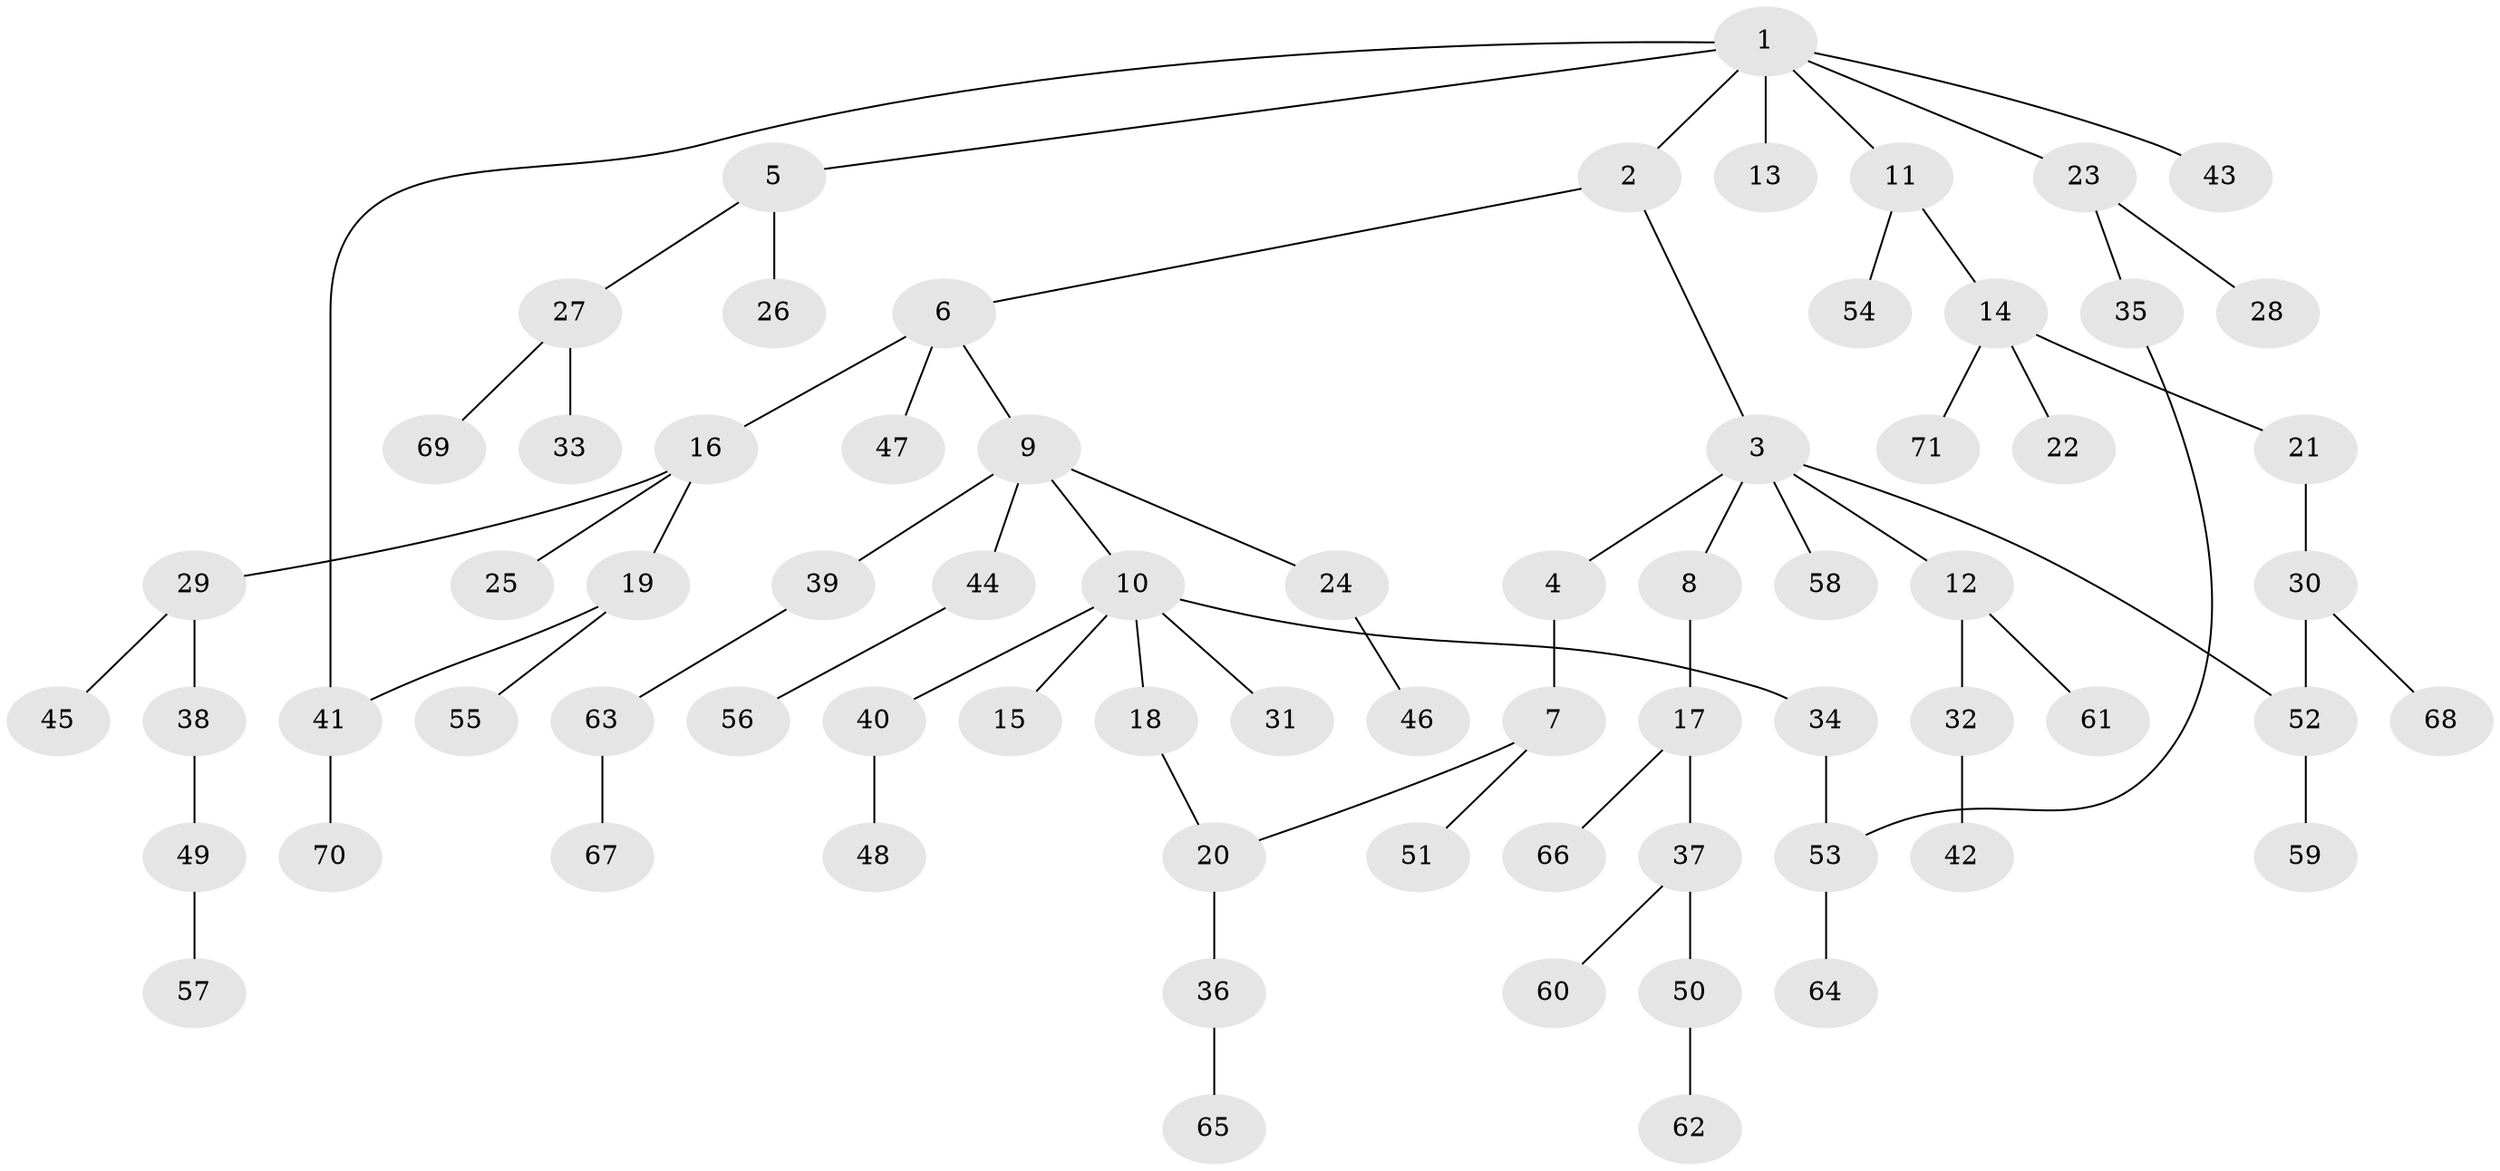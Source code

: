 // coarse degree distribution, {3: 0.11627906976744186, 6: 0.023255813953488372, 2: 0.5116279069767442, 5: 0.06976744186046512, 1: 0.27906976744186046}
// Generated by graph-tools (version 1.1) at 2025/36/03/04/25 23:36:04]
// undirected, 71 vertices, 74 edges
graph export_dot {
  node [color=gray90,style=filled];
  1;
  2;
  3;
  4;
  5;
  6;
  7;
  8;
  9;
  10;
  11;
  12;
  13;
  14;
  15;
  16;
  17;
  18;
  19;
  20;
  21;
  22;
  23;
  24;
  25;
  26;
  27;
  28;
  29;
  30;
  31;
  32;
  33;
  34;
  35;
  36;
  37;
  38;
  39;
  40;
  41;
  42;
  43;
  44;
  45;
  46;
  47;
  48;
  49;
  50;
  51;
  52;
  53;
  54;
  55;
  56;
  57;
  58;
  59;
  60;
  61;
  62;
  63;
  64;
  65;
  66;
  67;
  68;
  69;
  70;
  71;
  1 -- 2;
  1 -- 5;
  1 -- 11;
  1 -- 13;
  1 -- 23;
  1 -- 43;
  1 -- 41;
  2 -- 3;
  2 -- 6;
  3 -- 4;
  3 -- 8;
  3 -- 12;
  3 -- 58;
  3 -- 52;
  4 -- 7;
  5 -- 26;
  5 -- 27;
  6 -- 9;
  6 -- 16;
  6 -- 47;
  7 -- 20;
  7 -- 51;
  8 -- 17;
  9 -- 10;
  9 -- 24;
  9 -- 39;
  9 -- 44;
  10 -- 15;
  10 -- 18;
  10 -- 31;
  10 -- 34;
  10 -- 40;
  11 -- 14;
  11 -- 54;
  12 -- 32;
  12 -- 61;
  14 -- 21;
  14 -- 22;
  14 -- 71;
  16 -- 19;
  16 -- 25;
  16 -- 29;
  17 -- 37;
  17 -- 66;
  18 -- 20;
  19 -- 41;
  19 -- 55;
  20 -- 36;
  21 -- 30;
  23 -- 28;
  23 -- 35;
  24 -- 46;
  27 -- 33;
  27 -- 69;
  29 -- 38;
  29 -- 45;
  30 -- 52;
  30 -- 68;
  32 -- 42;
  34 -- 53;
  35 -- 53;
  36 -- 65;
  37 -- 50;
  37 -- 60;
  38 -- 49;
  39 -- 63;
  40 -- 48;
  41 -- 70;
  44 -- 56;
  49 -- 57;
  50 -- 62;
  52 -- 59;
  53 -- 64;
  63 -- 67;
}
